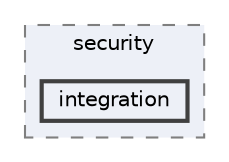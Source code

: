 digraph "repository/core/src/main/java/com/sterlite/cal/core/security/integration"
{
 // LATEX_PDF_SIZE
  bgcolor="transparent";
  edge [fontname=Helvetica,fontsize=10,labelfontname=Helvetica,labelfontsize=10];
  node [fontname=Helvetica,fontsize=10,shape=box,height=0.2,width=0.4];
  compound=true
  subgraph clusterdir_3b01dbe0bbea3c1271b75badbceba1fe {
    graph [ bgcolor="#edf0f7", pencolor="grey50", label="security", fontname=Helvetica,fontsize=10 style="filled,dashed", URL="dir_3b01dbe0bbea3c1271b75badbceba1fe.html",tooltip=""]
  dir_1e16e61a56b3b37f380014042d4c17ee [label="integration", fillcolor="#edf0f7", color="grey25", style="filled,bold", URL="dir_1e16e61a56b3b37f380014042d4c17ee.html",tooltip=""];
  }
}
